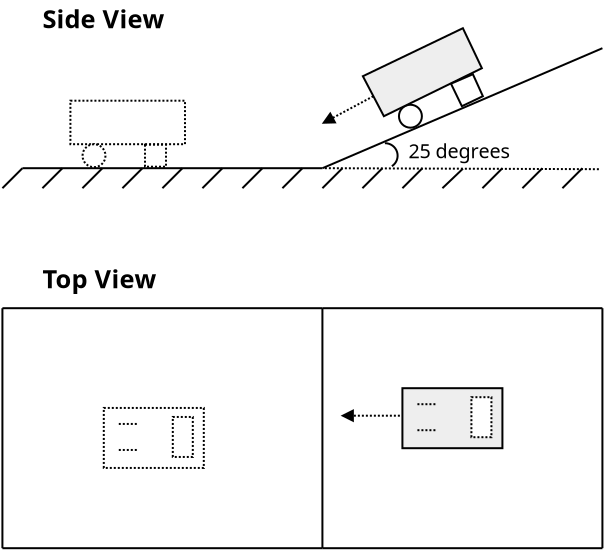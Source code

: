 <?xml version="1.0" encoding="UTF-8"?>
<dia:diagram xmlns:dia="http://www.lysator.liu.se/~alla/dia/">
  <dia:layer name="Background" visible="true" active="true">
    <dia:object type="Standard - Line" version="0" id="O0">
      <dia:attribute name="obj_pos">
        <dia:point val="-72,77"/>
      </dia:attribute>
      <dia:attribute name="obj_bb">
        <dia:rectangle val="-72.05,76.95;-56.95,77.05"/>
      </dia:attribute>
      <dia:attribute name="conn_endpoints">
        <dia:point val="-72,77"/>
        <dia:point val="-57,77"/>
      </dia:attribute>
      <dia:attribute name="numcp">
        <dia:int val="1"/>
      </dia:attribute>
    </dia:object>
    <dia:object type="Standard - Line" version="0" id="O1">
      <dia:attribute name="obj_pos">
        <dia:point val="-57,77"/>
      </dia:attribute>
      <dia:attribute name="obj_bb">
        <dia:rectangle val="-57.066,70.934;-42.934,77.066"/>
      </dia:attribute>
      <dia:attribute name="conn_endpoints">
        <dia:point val="-57,77"/>
        <dia:point val="-43,71"/>
      </dia:attribute>
      <dia:attribute name="numcp">
        <dia:int val="1"/>
      </dia:attribute>
    </dia:object>
    <dia:object type="Standard - Line" version="0" id="O2">
      <dia:attribute name="obj_pos">
        <dia:point val="-72,77"/>
      </dia:attribute>
      <dia:attribute name="obj_bb">
        <dia:rectangle val="-73.071,76.929;-71.929,78.071"/>
      </dia:attribute>
      <dia:attribute name="conn_endpoints">
        <dia:point val="-72,77"/>
        <dia:point val="-73,78"/>
      </dia:attribute>
      <dia:attribute name="numcp">
        <dia:int val="1"/>
      </dia:attribute>
    </dia:object>
    <dia:object type="Standard - Line" version="0" id="O3">
      <dia:attribute name="obj_pos">
        <dia:point val="-70,77"/>
      </dia:attribute>
      <dia:attribute name="obj_bb">
        <dia:rectangle val="-71.071,76.929;-69.929,78.071"/>
      </dia:attribute>
      <dia:attribute name="conn_endpoints">
        <dia:point val="-70,77"/>
        <dia:point val="-71,78"/>
      </dia:attribute>
      <dia:attribute name="numcp">
        <dia:int val="1"/>
      </dia:attribute>
    </dia:object>
    <dia:object type="Standard - Line" version="0" id="O4">
      <dia:attribute name="obj_pos">
        <dia:point val="-68,77"/>
      </dia:attribute>
      <dia:attribute name="obj_bb">
        <dia:rectangle val="-69.071,76.929;-67.929,78.071"/>
      </dia:attribute>
      <dia:attribute name="conn_endpoints">
        <dia:point val="-68,77"/>
        <dia:point val="-69,78"/>
      </dia:attribute>
      <dia:attribute name="numcp">
        <dia:int val="1"/>
      </dia:attribute>
    </dia:object>
    <dia:object type="Standard - Line" version="0" id="O5">
      <dia:attribute name="obj_pos">
        <dia:point val="-66,77"/>
      </dia:attribute>
      <dia:attribute name="obj_bb">
        <dia:rectangle val="-67.071,76.929;-65.929,78.071"/>
      </dia:attribute>
      <dia:attribute name="conn_endpoints">
        <dia:point val="-66,77"/>
        <dia:point val="-67,78"/>
      </dia:attribute>
      <dia:attribute name="numcp">
        <dia:int val="1"/>
      </dia:attribute>
    </dia:object>
    <dia:object type="Standard - Line" version="0" id="O6">
      <dia:attribute name="obj_pos">
        <dia:point val="-64,77"/>
      </dia:attribute>
      <dia:attribute name="obj_bb">
        <dia:rectangle val="-65.071,76.929;-63.929,78.071"/>
      </dia:attribute>
      <dia:attribute name="conn_endpoints">
        <dia:point val="-64,77"/>
        <dia:point val="-65,78"/>
      </dia:attribute>
      <dia:attribute name="numcp">
        <dia:int val="1"/>
      </dia:attribute>
    </dia:object>
    <dia:object type="Standard - Line" version="0" id="O7">
      <dia:attribute name="obj_pos">
        <dia:point val="-62,77"/>
      </dia:attribute>
      <dia:attribute name="obj_bb">
        <dia:rectangle val="-63.071,76.929;-61.929,78.071"/>
      </dia:attribute>
      <dia:attribute name="conn_endpoints">
        <dia:point val="-62,77"/>
        <dia:point val="-63,78"/>
      </dia:attribute>
      <dia:attribute name="numcp">
        <dia:int val="1"/>
      </dia:attribute>
    </dia:object>
    <dia:object type="Standard - Line" version="0" id="O8">
      <dia:attribute name="obj_pos">
        <dia:point val="-60,77"/>
      </dia:attribute>
      <dia:attribute name="obj_bb">
        <dia:rectangle val="-61.071,76.929;-59.929,78.071"/>
      </dia:attribute>
      <dia:attribute name="conn_endpoints">
        <dia:point val="-60,77"/>
        <dia:point val="-61,78"/>
      </dia:attribute>
      <dia:attribute name="numcp">
        <dia:int val="1"/>
      </dia:attribute>
    </dia:object>
    <dia:object type="Standard - Line" version="0" id="O9">
      <dia:attribute name="obj_pos">
        <dia:point val="-58,77"/>
      </dia:attribute>
      <dia:attribute name="obj_bb">
        <dia:rectangle val="-59.071,76.929;-57.929,78.071"/>
      </dia:attribute>
      <dia:attribute name="conn_endpoints">
        <dia:point val="-58,77"/>
        <dia:point val="-59,78"/>
      </dia:attribute>
      <dia:attribute name="numcp">
        <dia:int val="1"/>
      </dia:attribute>
    </dia:object>
    <dia:object type="Standard - Ellipse" version="0" id="O10">
      <dia:attribute name="obj_pos">
        <dia:point val="-53.173,73.827"/>
      </dia:attribute>
      <dia:attribute name="obj_bb">
        <dia:rectangle val="-53.223,73.777;-51.977,75.023"/>
      </dia:attribute>
      <dia:attribute name="elem_corner">
        <dia:point val="-53.173,73.827"/>
      </dia:attribute>
      <dia:attribute name="elem_width">
        <dia:real val="1.147"/>
      </dia:attribute>
      <dia:attribute name="elem_height">
        <dia:real val="1.147"/>
      </dia:attribute>
      <dia:attribute name="border_width">
        <dia:real val="0.1"/>
      </dia:attribute>
      <dia:attribute name="aspect">
        <dia:enum val="2"/>
      </dia:attribute>
    </dia:object>
    <dia:object type="Standard - Polygon" version="0" id="O11">
      <dia:attribute name="obj_pos">
        <dia:point val="-49.977,70"/>
      </dia:attribute>
      <dia:attribute name="obj_bb">
        <dia:rectangle val="-55.045,69.933;-48.96,74.466"/>
      </dia:attribute>
      <dia:attribute name="poly_points">
        <dia:point val="-49.977,70"/>
        <dia:point val="-49.027,72"/>
        <dia:point val="-53.927,74.4"/>
        <dia:point val="-54.977,72.4"/>
      </dia:attribute>
      <dia:attribute name="line_width">
        <dia:real val="0.1"/>
      </dia:attribute>
      <dia:attribute name="inner_color">
        <dia:color val="#eeeeee"/>
      </dia:attribute>
      <dia:attribute name="show_background">
        <dia:boolean val="true"/>
      </dia:attribute>
    </dia:object>
    <dia:object type="Standard - Polygon" version="0" id="O12">
      <dia:attribute name="obj_pos">
        <dia:point val="-50.571,72.775"/>
      </dia:attribute>
      <dia:attribute name="obj_bb">
        <dia:rectangle val="-50.638,72.235;-48.911,73.966"/>
      </dia:attribute>
      <dia:attribute name="poly_points">
        <dia:point val="-50.571,72.775"/>
        <dia:point val="-49.477,72.3"/>
        <dia:point val="-48.977,73.4"/>
        <dia:point val="-50.027,73.9"/>
      </dia:attribute>
      <dia:attribute name="show_background">
        <dia:boolean val="true"/>
      </dia:attribute>
    </dia:object>
    <dia:object type="Standard - Line" version="0" id="O13">
      <dia:attribute name="obj_pos">
        <dia:point val="-54.452,73.4"/>
      </dia:attribute>
      <dia:attribute name="obj_bb">
        <dia:rectangle val="-57.075,73.332;-54.384,74.82"/>
      </dia:attribute>
      <dia:attribute name="conn_endpoints">
        <dia:point val="-54.452,73.4"/>
        <dia:point val="-56.977,74.75"/>
      </dia:attribute>
      <dia:attribute name="numcp">
        <dia:int val="1"/>
      </dia:attribute>
      <dia:attribute name="line_style">
        <dia:enum val="4"/>
      </dia:attribute>
      <dia:attribute name="end_arrow">
        <dia:enum val="3"/>
      </dia:attribute>
      <dia:attribute name="end_arrow_length">
        <dia:real val="0.5"/>
      </dia:attribute>
      <dia:attribute name="end_arrow_width">
        <dia:real val="0.5"/>
      </dia:attribute>
      <dia:connections>
        <dia:connection handle="0" to="O11" connection="5"/>
      </dia:connections>
    </dia:object>
    <dia:object type="Standard - Line" version="0" id="O14">
      <dia:attribute name="obj_pos">
        <dia:point val="-56.877,77"/>
      </dia:attribute>
      <dia:attribute name="obj_bb">
        <dia:rectangle val="-56.927,76.95;-43.026,77.1"/>
      </dia:attribute>
      <dia:attribute name="conn_endpoints">
        <dia:point val="-56.877,77"/>
        <dia:point val="-43.077,77.05"/>
      </dia:attribute>
      <dia:attribute name="numcp">
        <dia:int val="1"/>
      </dia:attribute>
      <dia:attribute name="line_style">
        <dia:enum val="4"/>
      </dia:attribute>
    </dia:object>
    <dia:object type="Standard - Arc" version="0" id="O15">
      <dia:attribute name="obj_pos">
        <dia:point val="-53.877,75.75"/>
      </dia:attribute>
      <dia:attribute name="obj_bb">
        <dia:rectangle val="-53.939,75.688;-53.189,76.962"/>
      </dia:attribute>
      <dia:attribute name="conn_endpoints">
        <dia:point val="-53.877,75.75"/>
        <dia:point val="-53.527,76.9"/>
      </dia:attribute>
      <dia:attribute name="curve_distance">
        <dia:real val="-0.455"/>
      </dia:attribute>
    </dia:object>
    <dia:object type="Standard - Text" version="1" id="O16">
      <dia:attribute name="obj_pos">
        <dia:point val="-52.7,76.5"/>
      </dia:attribute>
      <dia:attribute name="obj_bb">
        <dia:rectangle val="-52.7,75.582;-47.133,76.733"/>
      </dia:attribute>
      <dia:attribute name="text">
        <dia:composite type="text">
          <dia:attribute name="string">
            <dia:string>#25 degrees#</dia:string>
          </dia:attribute>
          <dia:attribute name="font">
            <dia:font family="sans" style="0" name="Helvetica"/>
          </dia:attribute>
          <dia:attribute name="height">
            <dia:real val="1.235"/>
          </dia:attribute>
          <dia:attribute name="pos">
            <dia:point val="-52.7,76.5"/>
          </dia:attribute>
          <dia:attribute name="color">
            <dia:color val="#000000"/>
          </dia:attribute>
          <dia:attribute name="alignment">
            <dia:enum val="0"/>
          </dia:attribute>
        </dia:composite>
      </dia:attribute>
      <dia:attribute name="valign">
        <dia:enum val="3"/>
      </dia:attribute>
    </dia:object>
    <dia:object type="Standard - Line" version="0" id="O17">
      <dia:attribute name="obj_pos">
        <dia:point val="-73,84"/>
      </dia:attribute>
      <dia:attribute name="obj_bb">
        <dia:rectangle val="-73.05,83.95;-72.95,96.05"/>
      </dia:attribute>
      <dia:attribute name="conn_endpoints">
        <dia:point val="-73,84"/>
        <dia:point val="-73,96"/>
      </dia:attribute>
      <dia:attribute name="numcp">
        <dia:int val="1"/>
      </dia:attribute>
    </dia:object>
    <dia:object type="Standard - Line" version="0" id="O18">
      <dia:attribute name="obj_pos">
        <dia:point val="-73,84"/>
      </dia:attribute>
      <dia:attribute name="obj_bb">
        <dia:rectangle val="-73.05,83.95;-56.95,84.05"/>
      </dia:attribute>
      <dia:attribute name="conn_endpoints">
        <dia:point val="-73,84"/>
        <dia:point val="-57,84"/>
      </dia:attribute>
      <dia:attribute name="numcp">
        <dia:int val="1"/>
      </dia:attribute>
    </dia:object>
    <dia:object type="Standard - Line" version="0" id="O19">
      <dia:attribute name="obj_pos">
        <dia:point val="-57,84"/>
      </dia:attribute>
      <dia:attribute name="obj_bb">
        <dia:rectangle val="-57.05,83.95;-56.95,96.05"/>
      </dia:attribute>
      <dia:attribute name="conn_endpoints">
        <dia:point val="-57,84"/>
        <dia:point val="-57,96"/>
      </dia:attribute>
      <dia:attribute name="numcp">
        <dia:int val="1"/>
      </dia:attribute>
    </dia:object>
    <dia:object type="Standard - Line" version="0" id="O20">
      <dia:attribute name="obj_pos">
        <dia:point val="-73,96"/>
      </dia:attribute>
      <dia:attribute name="obj_bb">
        <dia:rectangle val="-73.05,95.95;-56.95,96.05"/>
      </dia:attribute>
      <dia:attribute name="conn_endpoints">
        <dia:point val="-73,96"/>
        <dia:point val="-57,96"/>
      </dia:attribute>
      <dia:attribute name="numcp">
        <dia:int val="1"/>
      </dia:attribute>
    </dia:object>
    <dia:object type="Standard - Line" version="0" id="O21">
      <dia:attribute name="obj_pos">
        <dia:point val="-57,84"/>
      </dia:attribute>
      <dia:attribute name="obj_bb">
        <dia:rectangle val="-57.05,83.95;-42.95,84.05"/>
      </dia:attribute>
      <dia:attribute name="conn_endpoints">
        <dia:point val="-57,84"/>
        <dia:point val="-43,84"/>
      </dia:attribute>
      <dia:attribute name="numcp">
        <dia:int val="1"/>
      </dia:attribute>
    </dia:object>
    <dia:object type="Standard - Line" version="0" id="O22">
      <dia:attribute name="obj_pos">
        <dia:point val="-57,96"/>
      </dia:attribute>
      <dia:attribute name="obj_bb">
        <dia:rectangle val="-57.05,95.95;-42.95,96.05"/>
      </dia:attribute>
      <dia:attribute name="conn_endpoints">
        <dia:point val="-57,96"/>
        <dia:point val="-43,96"/>
      </dia:attribute>
      <dia:attribute name="numcp">
        <dia:int val="1"/>
      </dia:attribute>
    </dia:object>
    <dia:object type="Standard - Line" version="0" id="O23">
      <dia:attribute name="obj_pos">
        <dia:point val="-43,84"/>
      </dia:attribute>
      <dia:attribute name="obj_bb">
        <dia:rectangle val="-43.05,83.95;-42.95,96.05"/>
      </dia:attribute>
      <dia:attribute name="conn_endpoints">
        <dia:point val="-43,84"/>
        <dia:point val="-43,96"/>
      </dia:attribute>
      <dia:attribute name="numcp">
        <dia:int val="1"/>
      </dia:attribute>
    </dia:object>
    <dia:object type="Standard - Box" version="0" id="O24">
      <dia:attribute name="obj_pos">
        <dia:point val="-53,88"/>
      </dia:attribute>
      <dia:attribute name="obj_bb">
        <dia:rectangle val="-53.05,87.95;-47.95,91.05"/>
      </dia:attribute>
      <dia:attribute name="elem_corner">
        <dia:point val="-53,88"/>
      </dia:attribute>
      <dia:attribute name="elem_width">
        <dia:real val="5"/>
      </dia:attribute>
      <dia:attribute name="elem_height">
        <dia:real val="3"/>
      </dia:attribute>
      <dia:attribute name="border_width">
        <dia:real val="0.1"/>
      </dia:attribute>
      <dia:attribute name="inner_color">
        <dia:color val="#eeeeee"/>
      </dia:attribute>
      <dia:attribute name="show_background">
        <dia:boolean val="true"/>
      </dia:attribute>
    </dia:object>
    <dia:object type="Standard - Box" version="0" id="O25">
      <dia:attribute name="obj_pos">
        <dia:point val="-49.55,88.45"/>
      </dia:attribute>
      <dia:attribute name="obj_bb">
        <dia:rectangle val="-49.6,88.4;-48.5,90.5"/>
      </dia:attribute>
      <dia:attribute name="elem_corner">
        <dia:point val="-49.55,88.45"/>
      </dia:attribute>
      <dia:attribute name="elem_width">
        <dia:real val="1"/>
      </dia:attribute>
      <dia:attribute name="elem_height">
        <dia:real val="2"/>
      </dia:attribute>
      <dia:attribute name="border_width">
        <dia:real val="0.1"/>
      </dia:attribute>
      <dia:attribute name="show_background">
        <dia:boolean val="true"/>
      </dia:attribute>
      <dia:attribute name="line_style">
        <dia:enum val="4"/>
      </dia:attribute>
    </dia:object>
    <dia:object type="Standard - Line" version="0" id="O26">
      <dia:attribute name="obj_pos">
        <dia:point val="-52.25,88.8"/>
      </dia:attribute>
      <dia:attribute name="obj_bb">
        <dia:rectangle val="-52.3,88.75;-51.2,88.85"/>
      </dia:attribute>
      <dia:attribute name="conn_endpoints">
        <dia:point val="-52.25,88.8"/>
        <dia:point val="-51.25,88.8"/>
      </dia:attribute>
      <dia:attribute name="numcp">
        <dia:int val="1"/>
      </dia:attribute>
      <dia:attribute name="line_style">
        <dia:enum val="4"/>
      </dia:attribute>
    </dia:object>
    <dia:object type="Standard - Line" version="0" id="O27">
      <dia:attribute name="obj_pos">
        <dia:point val="-52.25,90.1"/>
      </dia:attribute>
      <dia:attribute name="obj_bb">
        <dia:rectangle val="-52.3,90.05;-51.2,90.15"/>
      </dia:attribute>
      <dia:attribute name="conn_endpoints">
        <dia:point val="-52.25,90.1"/>
        <dia:point val="-51.25,90.1"/>
      </dia:attribute>
      <dia:attribute name="numcp">
        <dia:int val="1"/>
      </dia:attribute>
      <dia:attribute name="line_style">
        <dia:enum val="4"/>
      </dia:attribute>
    </dia:object>
    <dia:object type="Standard - Line" version="0" id="O28">
      <dia:attribute name="obj_pos">
        <dia:point val="-53.127,89.375"/>
      </dia:attribute>
      <dia:attribute name="obj_bb">
        <dia:rectangle val="-56.138,89.044;-53.077,89.706"/>
      </dia:attribute>
      <dia:attribute name="conn_endpoints">
        <dia:point val="-53.127,89.375"/>
        <dia:point val="-56.027,89.375"/>
      </dia:attribute>
      <dia:attribute name="numcp">
        <dia:int val="1"/>
      </dia:attribute>
      <dia:attribute name="line_style">
        <dia:enum val="4"/>
      </dia:attribute>
      <dia:attribute name="end_arrow">
        <dia:enum val="3"/>
      </dia:attribute>
      <dia:attribute name="end_arrow_length">
        <dia:real val="0.5"/>
      </dia:attribute>
      <dia:attribute name="end_arrow_width">
        <dia:real val="0.5"/>
      </dia:attribute>
    </dia:object>
    <dia:object type="Standard - Text" version="1" id="O29">
      <dia:attribute name="obj_pos">
        <dia:point val="-71,83"/>
      </dia:attribute>
      <dia:attribute name="obj_bb">
        <dia:rectangle val="-71,81.82;-64.455,83.3"/>
      </dia:attribute>
      <dia:attribute name="text">
        <dia:composite type="text">
          <dia:attribute name="string">
            <dia:string>#Top View#</dia:string>
          </dia:attribute>
          <dia:attribute name="font">
            <dia:font family="sans" style="80" name="Helvetica-Bold"/>
          </dia:attribute>
          <dia:attribute name="height">
            <dia:real val="1.588"/>
          </dia:attribute>
          <dia:attribute name="pos">
            <dia:point val="-71,83"/>
          </dia:attribute>
          <dia:attribute name="color">
            <dia:color val="#000000"/>
          </dia:attribute>
          <dia:attribute name="alignment">
            <dia:enum val="0"/>
          </dia:attribute>
        </dia:composite>
      </dia:attribute>
      <dia:attribute name="valign">
        <dia:enum val="3"/>
      </dia:attribute>
    </dia:object>
    <dia:object type="Standard - Text" version="1" id="O30">
      <dia:attribute name="obj_pos">
        <dia:point val="-71,70"/>
      </dia:attribute>
      <dia:attribute name="obj_bb">
        <dia:rectangle val="-71,68.82;-63.983,70.3"/>
      </dia:attribute>
      <dia:attribute name="text">
        <dia:composite type="text">
          <dia:attribute name="string">
            <dia:string>#Side View#</dia:string>
          </dia:attribute>
          <dia:attribute name="font">
            <dia:font family="sans" style="80" name="Helvetica-Bold"/>
          </dia:attribute>
          <dia:attribute name="height">
            <dia:real val="1.588"/>
          </dia:attribute>
          <dia:attribute name="pos">
            <dia:point val="-71,70"/>
          </dia:attribute>
          <dia:attribute name="color">
            <dia:color val="#000000"/>
          </dia:attribute>
          <dia:attribute name="alignment">
            <dia:enum val="0"/>
          </dia:attribute>
        </dia:composite>
      </dia:attribute>
      <dia:attribute name="valign">
        <dia:enum val="3"/>
      </dia:attribute>
    </dia:object>
    <dia:object type="Standard - Line" version="0" id="O31">
      <dia:attribute name="obj_pos">
        <dia:point val="-56,77"/>
      </dia:attribute>
      <dia:attribute name="obj_bb">
        <dia:rectangle val="-57.071,76.929;-55.929,78.071"/>
      </dia:attribute>
      <dia:attribute name="conn_endpoints">
        <dia:point val="-56,77"/>
        <dia:point val="-57,78"/>
      </dia:attribute>
      <dia:attribute name="numcp">
        <dia:int val="1"/>
      </dia:attribute>
    </dia:object>
    <dia:object type="Standard - Line" version="0" id="O32">
      <dia:attribute name="obj_pos">
        <dia:point val="-54,77"/>
      </dia:attribute>
      <dia:attribute name="obj_bb">
        <dia:rectangle val="-55.071,76.929;-53.929,78.071"/>
      </dia:attribute>
      <dia:attribute name="conn_endpoints">
        <dia:point val="-54,77"/>
        <dia:point val="-55,78"/>
      </dia:attribute>
      <dia:attribute name="numcp">
        <dia:int val="1"/>
      </dia:attribute>
    </dia:object>
    <dia:object type="Standard - Line" version="0" id="O33">
      <dia:attribute name="obj_pos">
        <dia:point val="-52,77"/>
      </dia:attribute>
      <dia:attribute name="obj_bb">
        <dia:rectangle val="-53.071,76.929;-51.929,78.071"/>
      </dia:attribute>
      <dia:attribute name="conn_endpoints">
        <dia:point val="-52,77"/>
        <dia:point val="-53,78"/>
      </dia:attribute>
      <dia:attribute name="numcp">
        <dia:int val="1"/>
      </dia:attribute>
    </dia:object>
    <dia:object type="Standard - Line" version="0" id="O34">
      <dia:attribute name="obj_pos">
        <dia:point val="-49.977,77.025"/>
      </dia:attribute>
      <dia:attribute name="obj_bb">
        <dia:rectangle val="-51.071,76.954;-49.906,78.071"/>
      </dia:attribute>
      <dia:attribute name="conn_endpoints">
        <dia:point val="-49.977,77.025"/>
        <dia:point val="-51,78"/>
      </dia:attribute>
      <dia:attribute name="numcp">
        <dia:int val="1"/>
      </dia:attribute>
      <dia:connections>
        <dia:connection handle="0" to="O14" connection="0"/>
      </dia:connections>
    </dia:object>
    <dia:object type="Standard - Line" version="0" id="O35">
      <dia:attribute name="obj_pos">
        <dia:point val="-48,77"/>
      </dia:attribute>
      <dia:attribute name="obj_bb">
        <dia:rectangle val="-49.071,76.929;-47.929,78.071"/>
      </dia:attribute>
      <dia:attribute name="conn_endpoints">
        <dia:point val="-48,77"/>
        <dia:point val="-49,78"/>
      </dia:attribute>
      <dia:attribute name="numcp">
        <dia:int val="1"/>
      </dia:attribute>
    </dia:object>
    <dia:object type="Standard - Line" version="0" id="O36">
      <dia:attribute name="obj_pos">
        <dia:point val="-46,77"/>
      </dia:attribute>
      <dia:attribute name="obj_bb">
        <dia:rectangle val="-47.071,76.929;-45.929,78.071"/>
      </dia:attribute>
      <dia:attribute name="conn_endpoints">
        <dia:point val="-46,77"/>
        <dia:point val="-47,78"/>
      </dia:attribute>
      <dia:attribute name="numcp">
        <dia:int val="1"/>
      </dia:attribute>
    </dia:object>
    <dia:object type="Standard - Line" version="0" id="O37">
      <dia:attribute name="obj_pos">
        <dia:point val="-44,77"/>
      </dia:attribute>
      <dia:attribute name="obj_bb">
        <dia:rectangle val="-45.071,76.929;-43.929,78.071"/>
      </dia:attribute>
      <dia:attribute name="conn_endpoints">
        <dia:point val="-44,77"/>
        <dia:point val="-45,78"/>
      </dia:attribute>
      <dia:attribute name="numcp">
        <dia:int val="1"/>
      </dia:attribute>
    </dia:object>
    <dia:object type="Standard - Box" version="0" id="O38">
      <dia:attribute name="obj_pos">
        <dia:point val="-69.6,73.625"/>
      </dia:attribute>
      <dia:attribute name="obj_bb">
        <dia:rectangle val="-69.65,73.575;-63.821,75.85"/>
      </dia:attribute>
      <dia:attribute name="elem_corner">
        <dia:point val="-69.6,73.625"/>
      </dia:attribute>
      <dia:attribute name="elem_width">
        <dia:real val="5.729"/>
      </dia:attribute>
      <dia:attribute name="elem_height">
        <dia:real val="2.175"/>
      </dia:attribute>
      <dia:attribute name="border_width">
        <dia:real val="0.1"/>
      </dia:attribute>
      <dia:attribute name="show_background">
        <dia:boolean val="true"/>
      </dia:attribute>
      <dia:attribute name="line_style">
        <dia:enum val="4"/>
      </dia:attribute>
    </dia:object>
    <dia:object type="Standard - Ellipse" version="0" id="O39">
      <dia:attribute name="obj_pos">
        <dia:point val="-68.994,75.802"/>
      </dia:attribute>
      <dia:attribute name="obj_bb">
        <dia:rectangle val="-69.044,75.752;-67.797,76.998"/>
      </dia:attribute>
      <dia:attribute name="elem_corner">
        <dia:point val="-68.994,75.802"/>
      </dia:attribute>
      <dia:attribute name="elem_width">
        <dia:real val="1.147"/>
      </dia:attribute>
      <dia:attribute name="elem_height">
        <dia:real val="1.147"/>
      </dia:attribute>
      <dia:attribute name="border_width">
        <dia:real val="0.1"/>
      </dia:attribute>
      <dia:attribute name="aspect">
        <dia:enum val="2"/>
      </dia:attribute>
      <dia:attribute name="line_style">
        <dia:enum val="4"/>
      </dia:attribute>
    </dia:object>
    <dia:object type="Standard - Box" version="0" id="O40">
      <dia:attribute name="obj_pos">
        <dia:point val="-65.871,75.825"/>
      </dia:attribute>
      <dia:attribute name="obj_bb">
        <dia:rectangle val="-65.921,75.775;-64.771,76.975"/>
      </dia:attribute>
      <dia:attribute name="elem_corner">
        <dia:point val="-65.871,75.825"/>
      </dia:attribute>
      <dia:attribute name="elem_width">
        <dia:real val="1.05"/>
      </dia:attribute>
      <dia:attribute name="elem_height">
        <dia:real val="1.1"/>
      </dia:attribute>
      <dia:attribute name="border_width">
        <dia:real val="0.1"/>
      </dia:attribute>
      <dia:attribute name="show_background">
        <dia:boolean val="true"/>
      </dia:attribute>
      <dia:attribute name="line_style">
        <dia:enum val="4"/>
      </dia:attribute>
    </dia:object>
    <dia:object type="Standard - Box" version="0" id="O41">
      <dia:attribute name="obj_pos">
        <dia:point val="-67.931,88.987"/>
      </dia:attribute>
      <dia:attribute name="obj_bb">
        <dia:rectangle val="-67.981,88.938;-62.881,92.037"/>
      </dia:attribute>
      <dia:attribute name="elem_corner">
        <dia:point val="-67.931,88.987"/>
      </dia:attribute>
      <dia:attribute name="elem_width">
        <dia:real val="5"/>
      </dia:attribute>
      <dia:attribute name="elem_height">
        <dia:real val="3"/>
      </dia:attribute>
      <dia:attribute name="border_width">
        <dia:real val="0.1"/>
      </dia:attribute>
      <dia:attribute name="show_background">
        <dia:boolean val="true"/>
      </dia:attribute>
      <dia:attribute name="line_style">
        <dia:enum val="4"/>
      </dia:attribute>
    </dia:object>
    <dia:object type="Standard - Box" version="0" id="O42">
      <dia:attribute name="obj_pos">
        <dia:point val="-64.481,89.438"/>
      </dia:attribute>
      <dia:attribute name="obj_bb">
        <dia:rectangle val="-64.531,89.388;-63.431,91.487"/>
      </dia:attribute>
      <dia:attribute name="elem_corner">
        <dia:point val="-64.481,89.438"/>
      </dia:attribute>
      <dia:attribute name="elem_width">
        <dia:real val="1"/>
      </dia:attribute>
      <dia:attribute name="elem_height">
        <dia:real val="2"/>
      </dia:attribute>
      <dia:attribute name="border_width">
        <dia:real val="0.1"/>
      </dia:attribute>
      <dia:attribute name="show_background">
        <dia:boolean val="true"/>
      </dia:attribute>
      <dia:attribute name="line_style">
        <dia:enum val="4"/>
      </dia:attribute>
    </dia:object>
    <dia:object type="Standard - Line" version="0" id="O43">
      <dia:attribute name="obj_pos">
        <dia:point val="-67.181,89.787"/>
      </dia:attribute>
      <dia:attribute name="obj_bb">
        <dia:rectangle val="-67.231,89.737;-66.131,89.838"/>
      </dia:attribute>
      <dia:attribute name="conn_endpoints">
        <dia:point val="-67.181,89.787"/>
        <dia:point val="-66.181,89.787"/>
      </dia:attribute>
      <dia:attribute name="numcp">
        <dia:int val="1"/>
      </dia:attribute>
      <dia:attribute name="line_style">
        <dia:enum val="4"/>
      </dia:attribute>
    </dia:object>
    <dia:object type="Standard - Line" version="0" id="O44">
      <dia:attribute name="obj_pos">
        <dia:point val="-67.181,91.088"/>
      </dia:attribute>
      <dia:attribute name="obj_bb">
        <dia:rectangle val="-67.231,91.037;-66.131,91.138"/>
      </dia:attribute>
      <dia:attribute name="conn_endpoints">
        <dia:point val="-67.181,91.088"/>
        <dia:point val="-66.181,91.088"/>
      </dia:attribute>
      <dia:attribute name="numcp">
        <dia:int val="1"/>
      </dia:attribute>
      <dia:attribute name="line_style">
        <dia:enum val="4"/>
      </dia:attribute>
    </dia:object>
  </dia:layer>
</dia:diagram>
